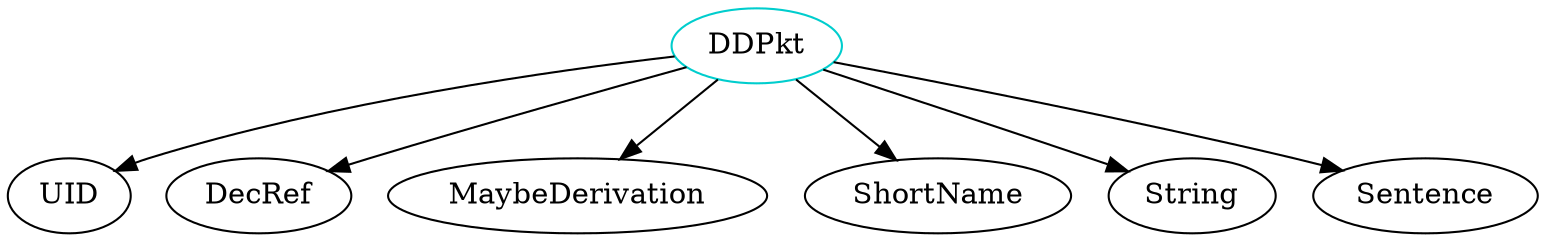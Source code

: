digraph ddpkt{
DDPkt	[shape=oval, color=cyan3, label="DDPkt"];
DDPkt -> UID;
DDPkt -> DecRef;
DDPkt -> MaybeDerivation;
DDPkt -> ShortName;
DDPkt -> String;
DDPkt -> Sentence;
}
